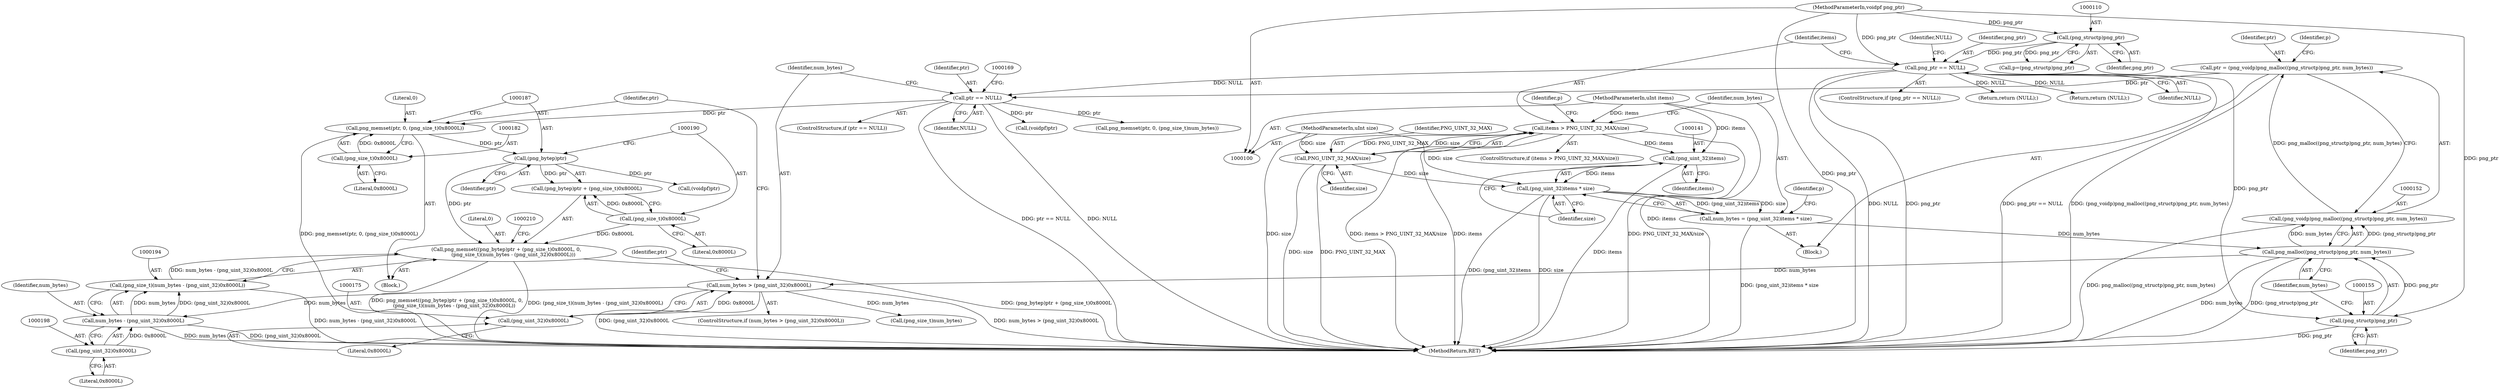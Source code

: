 digraph "1_Chrome_7f3d85b096f66870a15b37c2f40b219b2e292693_2@API" {
"1000184" [label="(Call,png_memset((png_bytep)ptr + (png_size_t)0x8000L, 0,\n         (png_size_t)(num_bytes - (png_uint_32)0x8000L)))"];
"1000186" [label="(Call,(png_bytep)ptr)"];
"1000178" [label="(Call,png_memset(ptr, 0, (png_size_t)0x8000L))"];
"1000164" [label="(Call,ptr == NULL)"];
"1000149" [label="(Call,ptr = (png_voidp)png_malloc((png_structp)png_ptr, num_bytes))"];
"1000151" [label="(Call,(png_voidp)png_malloc((png_structp)png_ptr, num_bytes))"];
"1000153" [label="(Call,png_malloc((png_structp)png_ptr, num_bytes))"];
"1000154" [label="(Call,(png_structp)png_ptr)"];
"1000120" [label="(Call,png_ptr == NULL)"];
"1000109" [label="(Call,(png_structp)png_ptr)"];
"1000101" [label="(MethodParameterIn,voidpf png_ptr)"];
"1000137" [label="(Call,num_bytes = (png_uint_32)items * size)"];
"1000139" [label="(Call,(png_uint_32)items * size)"];
"1000140" [label="(Call,(png_uint_32)items)"];
"1000126" [label="(Call,items > PNG_UINT_32_MAX/size)"];
"1000102" [label="(MethodParameterIn,uInt items)"];
"1000128" [label="(Call,PNG_UINT_32_MAX/size)"];
"1000103" [label="(MethodParameterIn,uInt size)"];
"1000181" [label="(Call,(png_size_t)0x8000L)"];
"1000189" [label="(Call,(png_size_t)0x8000L)"];
"1000193" [label="(Call,(png_size_t)(num_bytes - (png_uint_32)0x8000L))"];
"1000195" [label="(Call,num_bytes - (png_uint_32)0x8000L)"];
"1000172" [label="(Call,num_bytes > (png_uint_32)0x8000L)"];
"1000174" [label="(Call,(png_uint_32)0x8000L)"];
"1000197" [label="(Call,(png_uint_32)0x8000L)"];
"1000189" [label="(Call,(png_size_t)0x8000L)"];
"1000130" [label="(Identifier,size)"];
"1000184" [label="(Call,png_memset((png_bytep)ptr + (png_size_t)0x8000L, 0,\n         (png_size_t)(num_bytes - (png_uint_32)0x8000L)))"];
"1000109" [label="(Call,(png_structp)png_ptr)"];
"1000142" [label="(Identifier,items)"];
"1000111" [label="(Identifier,png_ptr)"];
"1000171" [label="(ControlStructure,if (num_bytes > (png_uint_32)0x8000L))"];
"1000125" [label="(ControlStructure,if (items > PNG_UINT_32_MAX/size))"];
"1000138" [label="(Identifier,num_bytes)"];
"1000102" [label="(MethodParameterIn,uInt items)"];
"1000101" [label="(MethodParameterIn,voidpf png_ptr)"];
"1000179" [label="(Identifier,ptr)"];
"1000163" [label="(ControlStructure,if (ptr == NULL))"];
"1000199" [label="(Literal,0x8000L)"];
"1000151" [label="(Call,(png_voidp)png_malloc((png_structp)png_ptr, num_bytes))"];
"1000157" [label="(Identifier,num_bytes)"];
"1000197" [label="(Call,(png_uint_32)0x8000L)"];
"1000120" [label="(Call,png_ptr == NULL)"];
"1000180" [label="(Literal,0)"];
"1000166" [label="(Identifier,NULL)"];
"1000196" [label="(Identifier,num_bytes)"];
"1000127" [label="(Identifier,items)"];
"1000212" [label="(MethodReturn,RET)"];
"1000205" [label="(Call,(png_size_t)num_bytes)"];
"1000119" [label="(ControlStructure,if (png_ptr == NULL))"];
"1000174" [label="(Call,(png_uint_32)0x8000L)"];
"1000124" [label="(Identifier,NULL)"];
"1000133" [label="(Identifier,p)"];
"1000178" [label="(Call,png_memset(ptr, 0, (png_size_t)0x8000L))"];
"1000140" [label="(Call,(png_uint_32)items)"];
"1000193" [label="(Call,(png_size_t)(num_bytes - (png_uint_32)0x8000L))"];
"1000135" [label="(Return,return (NULL);)"];
"1000173" [label="(Identifier,num_bytes)"];
"1000123" [label="(Return,return (NULL);)"];
"1000129" [label="(Identifier,PNG_UINT_32_MAX)"];
"1000191" [label="(Literal,0x8000L)"];
"1000186" [label="(Call,(png_bytep)ptr)"];
"1000137" [label="(Call,num_bytes = (png_uint_32)items * size)"];
"1000168" [label="(Call,(voidpf)ptr)"];
"1000150" [label="(Identifier,ptr)"];
"1000156" [label="(Identifier,png_ptr)"];
"1000176" [label="(Literal,0x8000L)"];
"1000128" [label="(Call,PNG_UINT_32_MAX/size)"];
"1000165" [label="(Identifier,ptr)"];
"1000149" [label="(Call,ptr = (png_voidp)png_malloc((png_structp)png_ptr, num_bytes))"];
"1000172" [label="(Call,num_bytes > (png_uint_32)0x8000L)"];
"1000192" [label="(Literal,0)"];
"1000183" [label="(Literal,0x8000L)"];
"1000195" [label="(Call,num_bytes - (png_uint_32)0x8000L)"];
"1000107" [label="(Call,p=(png_structp)png_ptr)"];
"1000185" [label="(Call,(png_bytep)ptr + (png_size_t)0x8000L)"];
"1000181" [label="(Call,(png_size_t)0x8000L)"];
"1000203" [label="(Identifier,ptr)"];
"1000177" [label="(Block,)"];
"1000209" [label="(Call,(voidpf)ptr)"];
"1000202" [label="(Call,png_memset(ptr, 0, (png_size_t)num_bytes))"];
"1000164" [label="(Call,ptr == NULL)"];
"1000160" [label="(Identifier,p)"];
"1000154" [label="(Call,(png_structp)png_ptr)"];
"1000122" [label="(Identifier,NULL)"];
"1000139" [label="(Call,(png_uint_32)items * size)"];
"1000143" [label="(Identifier,size)"];
"1000146" [label="(Identifier,p)"];
"1000104" [label="(Block,)"];
"1000103" [label="(MethodParameterIn,uInt size)"];
"1000126" [label="(Call,items > PNG_UINT_32_MAX/size)"];
"1000153" [label="(Call,png_malloc((png_structp)png_ptr, num_bytes))"];
"1000121" [label="(Identifier,png_ptr)"];
"1000188" [label="(Identifier,ptr)"];
"1000184" -> "1000177"  [label="AST: "];
"1000184" -> "1000193"  [label="CFG: "];
"1000185" -> "1000184"  [label="AST: "];
"1000192" -> "1000184"  [label="AST: "];
"1000193" -> "1000184"  [label="AST: "];
"1000210" -> "1000184"  [label="CFG: "];
"1000184" -> "1000212"  [label="DDG: (png_bytep)ptr + (png_size_t)0x8000L"];
"1000184" -> "1000212"  [label="DDG: png_memset((png_bytep)ptr + (png_size_t)0x8000L, 0,\n         (png_size_t)(num_bytes - (png_uint_32)0x8000L))"];
"1000184" -> "1000212"  [label="DDG: (png_size_t)(num_bytes - (png_uint_32)0x8000L)"];
"1000186" -> "1000184"  [label="DDG: ptr"];
"1000189" -> "1000184"  [label="DDG: 0x8000L"];
"1000193" -> "1000184"  [label="DDG: num_bytes - (png_uint_32)0x8000L"];
"1000186" -> "1000185"  [label="AST: "];
"1000186" -> "1000188"  [label="CFG: "];
"1000187" -> "1000186"  [label="AST: "];
"1000188" -> "1000186"  [label="AST: "];
"1000190" -> "1000186"  [label="CFG: "];
"1000186" -> "1000185"  [label="DDG: ptr"];
"1000178" -> "1000186"  [label="DDG: ptr"];
"1000186" -> "1000209"  [label="DDG: ptr"];
"1000178" -> "1000177"  [label="AST: "];
"1000178" -> "1000181"  [label="CFG: "];
"1000179" -> "1000178"  [label="AST: "];
"1000180" -> "1000178"  [label="AST: "];
"1000181" -> "1000178"  [label="AST: "];
"1000187" -> "1000178"  [label="CFG: "];
"1000178" -> "1000212"  [label="DDG: png_memset(ptr, 0, (png_size_t)0x8000L)"];
"1000164" -> "1000178"  [label="DDG: ptr"];
"1000181" -> "1000178"  [label="DDG: 0x8000L"];
"1000164" -> "1000163"  [label="AST: "];
"1000164" -> "1000166"  [label="CFG: "];
"1000165" -> "1000164"  [label="AST: "];
"1000166" -> "1000164"  [label="AST: "];
"1000169" -> "1000164"  [label="CFG: "];
"1000173" -> "1000164"  [label="CFG: "];
"1000164" -> "1000212"  [label="DDG: ptr == NULL"];
"1000164" -> "1000212"  [label="DDG: NULL"];
"1000149" -> "1000164"  [label="DDG: ptr"];
"1000120" -> "1000164"  [label="DDG: NULL"];
"1000164" -> "1000168"  [label="DDG: ptr"];
"1000164" -> "1000202"  [label="DDG: ptr"];
"1000149" -> "1000104"  [label="AST: "];
"1000149" -> "1000151"  [label="CFG: "];
"1000150" -> "1000149"  [label="AST: "];
"1000151" -> "1000149"  [label="AST: "];
"1000160" -> "1000149"  [label="CFG: "];
"1000149" -> "1000212"  [label="DDG: (png_voidp)png_malloc((png_structp)png_ptr, num_bytes)"];
"1000151" -> "1000149"  [label="DDG: png_malloc((png_structp)png_ptr, num_bytes)"];
"1000151" -> "1000153"  [label="CFG: "];
"1000152" -> "1000151"  [label="AST: "];
"1000153" -> "1000151"  [label="AST: "];
"1000151" -> "1000212"  [label="DDG: png_malloc((png_structp)png_ptr, num_bytes)"];
"1000153" -> "1000151"  [label="DDG: (png_structp)png_ptr"];
"1000153" -> "1000151"  [label="DDG: num_bytes"];
"1000153" -> "1000157"  [label="CFG: "];
"1000154" -> "1000153"  [label="AST: "];
"1000157" -> "1000153"  [label="AST: "];
"1000153" -> "1000212"  [label="DDG: num_bytes"];
"1000153" -> "1000212"  [label="DDG: (png_structp)png_ptr"];
"1000154" -> "1000153"  [label="DDG: png_ptr"];
"1000137" -> "1000153"  [label="DDG: num_bytes"];
"1000153" -> "1000172"  [label="DDG: num_bytes"];
"1000154" -> "1000156"  [label="CFG: "];
"1000155" -> "1000154"  [label="AST: "];
"1000156" -> "1000154"  [label="AST: "];
"1000157" -> "1000154"  [label="CFG: "];
"1000154" -> "1000212"  [label="DDG: png_ptr"];
"1000120" -> "1000154"  [label="DDG: png_ptr"];
"1000101" -> "1000154"  [label="DDG: png_ptr"];
"1000120" -> "1000119"  [label="AST: "];
"1000120" -> "1000122"  [label="CFG: "];
"1000121" -> "1000120"  [label="AST: "];
"1000122" -> "1000120"  [label="AST: "];
"1000124" -> "1000120"  [label="CFG: "];
"1000127" -> "1000120"  [label="CFG: "];
"1000120" -> "1000212"  [label="DDG: png_ptr"];
"1000120" -> "1000212"  [label="DDG: png_ptr == NULL"];
"1000120" -> "1000212"  [label="DDG: NULL"];
"1000109" -> "1000120"  [label="DDG: png_ptr"];
"1000101" -> "1000120"  [label="DDG: png_ptr"];
"1000120" -> "1000123"  [label="DDG: NULL"];
"1000120" -> "1000135"  [label="DDG: NULL"];
"1000109" -> "1000107"  [label="AST: "];
"1000109" -> "1000111"  [label="CFG: "];
"1000110" -> "1000109"  [label="AST: "];
"1000111" -> "1000109"  [label="AST: "];
"1000107" -> "1000109"  [label="CFG: "];
"1000109" -> "1000107"  [label="DDG: png_ptr"];
"1000101" -> "1000109"  [label="DDG: png_ptr"];
"1000101" -> "1000100"  [label="AST: "];
"1000101" -> "1000212"  [label="DDG: png_ptr"];
"1000137" -> "1000104"  [label="AST: "];
"1000137" -> "1000139"  [label="CFG: "];
"1000138" -> "1000137"  [label="AST: "];
"1000139" -> "1000137"  [label="AST: "];
"1000146" -> "1000137"  [label="CFG: "];
"1000137" -> "1000212"  [label="DDG: (png_uint_32)items * size"];
"1000139" -> "1000137"  [label="DDG: (png_uint_32)items"];
"1000139" -> "1000137"  [label="DDG: size"];
"1000139" -> "1000143"  [label="CFG: "];
"1000140" -> "1000139"  [label="AST: "];
"1000143" -> "1000139"  [label="AST: "];
"1000139" -> "1000212"  [label="DDG: (png_uint_32)items"];
"1000139" -> "1000212"  [label="DDG: size"];
"1000140" -> "1000139"  [label="DDG: items"];
"1000128" -> "1000139"  [label="DDG: size"];
"1000103" -> "1000139"  [label="DDG: size"];
"1000140" -> "1000142"  [label="CFG: "];
"1000141" -> "1000140"  [label="AST: "];
"1000142" -> "1000140"  [label="AST: "];
"1000143" -> "1000140"  [label="CFG: "];
"1000140" -> "1000212"  [label="DDG: items"];
"1000126" -> "1000140"  [label="DDG: items"];
"1000102" -> "1000140"  [label="DDG: items"];
"1000126" -> "1000125"  [label="AST: "];
"1000126" -> "1000128"  [label="CFG: "];
"1000127" -> "1000126"  [label="AST: "];
"1000128" -> "1000126"  [label="AST: "];
"1000133" -> "1000126"  [label="CFG: "];
"1000138" -> "1000126"  [label="CFG: "];
"1000126" -> "1000212"  [label="DDG: items > PNG_UINT_32_MAX/size"];
"1000126" -> "1000212"  [label="DDG: items"];
"1000126" -> "1000212"  [label="DDG: PNG_UINT_32_MAX/size"];
"1000102" -> "1000126"  [label="DDG: items"];
"1000128" -> "1000126"  [label="DDG: PNG_UINT_32_MAX"];
"1000128" -> "1000126"  [label="DDG: size"];
"1000102" -> "1000100"  [label="AST: "];
"1000102" -> "1000212"  [label="DDG: items"];
"1000128" -> "1000130"  [label="CFG: "];
"1000129" -> "1000128"  [label="AST: "];
"1000130" -> "1000128"  [label="AST: "];
"1000128" -> "1000212"  [label="DDG: size"];
"1000128" -> "1000212"  [label="DDG: PNG_UINT_32_MAX"];
"1000103" -> "1000128"  [label="DDG: size"];
"1000103" -> "1000100"  [label="AST: "];
"1000103" -> "1000212"  [label="DDG: size"];
"1000181" -> "1000183"  [label="CFG: "];
"1000182" -> "1000181"  [label="AST: "];
"1000183" -> "1000181"  [label="AST: "];
"1000189" -> "1000185"  [label="AST: "];
"1000189" -> "1000191"  [label="CFG: "];
"1000190" -> "1000189"  [label="AST: "];
"1000191" -> "1000189"  [label="AST: "];
"1000185" -> "1000189"  [label="CFG: "];
"1000189" -> "1000185"  [label="DDG: 0x8000L"];
"1000193" -> "1000195"  [label="CFG: "];
"1000194" -> "1000193"  [label="AST: "];
"1000195" -> "1000193"  [label="AST: "];
"1000193" -> "1000212"  [label="DDG: num_bytes - (png_uint_32)0x8000L"];
"1000195" -> "1000193"  [label="DDG: num_bytes"];
"1000195" -> "1000193"  [label="DDG: (png_uint_32)0x8000L"];
"1000195" -> "1000197"  [label="CFG: "];
"1000196" -> "1000195"  [label="AST: "];
"1000197" -> "1000195"  [label="AST: "];
"1000195" -> "1000212"  [label="DDG: (png_uint_32)0x8000L"];
"1000195" -> "1000212"  [label="DDG: num_bytes"];
"1000172" -> "1000195"  [label="DDG: num_bytes"];
"1000197" -> "1000195"  [label="DDG: 0x8000L"];
"1000172" -> "1000171"  [label="AST: "];
"1000172" -> "1000174"  [label="CFG: "];
"1000173" -> "1000172"  [label="AST: "];
"1000174" -> "1000172"  [label="AST: "];
"1000179" -> "1000172"  [label="CFG: "];
"1000203" -> "1000172"  [label="CFG: "];
"1000172" -> "1000212"  [label="DDG: num_bytes > (png_uint_32)0x8000L"];
"1000172" -> "1000212"  [label="DDG: (png_uint_32)0x8000L"];
"1000174" -> "1000172"  [label="DDG: 0x8000L"];
"1000172" -> "1000205"  [label="DDG: num_bytes"];
"1000174" -> "1000176"  [label="CFG: "];
"1000175" -> "1000174"  [label="AST: "];
"1000176" -> "1000174"  [label="AST: "];
"1000197" -> "1000199"  [label="CFG: "];
"1000198" -> "1000197"  [label="AST: "];
"1000199" -> "1000197"  [label="AST: "];
}
